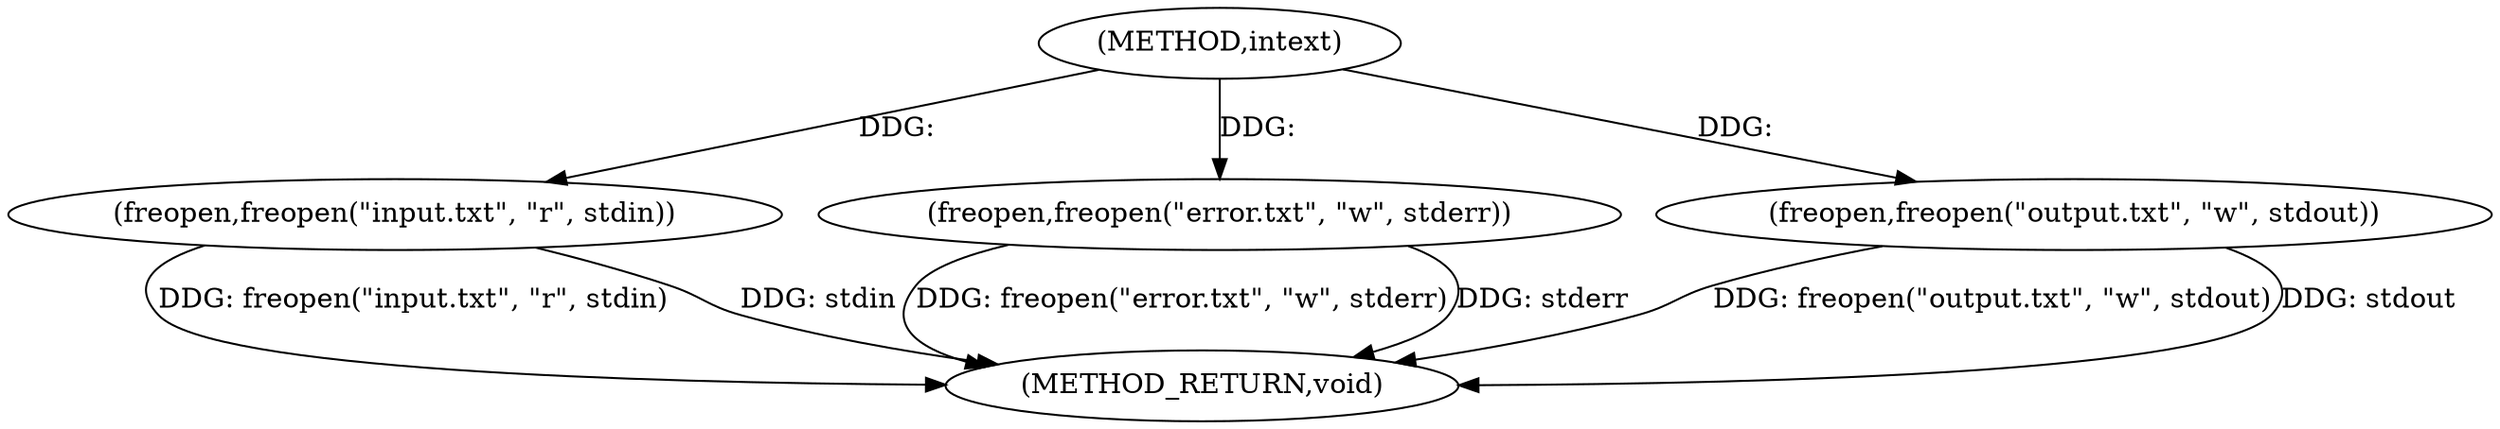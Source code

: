 digraph "intext" {  
"1000238" [label = "(METHOD,intext)" ]
"1000252" [label = "(METHOD_RETURN,void)" ]
"1000240" [label = "(freopen,freopen(\"input.txt\", \"r\", stdin))" ]
"1000244" [label = "(freopen,freopen(\"error.txt\", \"w\", stderr))" ]
"1000248" [label = "(freopen,freopen(\"output.txt\", \"w\", stdout))" ]
  "1000240" -> "1000252"  [ label = "DDG: freopen(\"input.txt\", \"r\", stdin)"] 
  "1000244" -> "1000252"  [ label = "DDG: freopen(\"error.txt\", \"w\", stderr)"] 
  "1000248" -> "1000252"  [ label = "DDG: freopen(\"output.txt\", \"w\", stdout)"] 
  "1000248" -> "1000252"  [ label = "DDG: stdout"] 
  "1000244" -> "1000252"  [ label = "DDG: stderr"] 
  "1000240" -> "1000252"  [ label = "DDG: stdin"] 
  "1000238" -> "1000240"  [ label = "DDG: "] 
  "1000238" -> "1000244"  [ label = "DDG: "] 
  "1000238" -> "1000248"  [ label = "DDG: "] 
}
